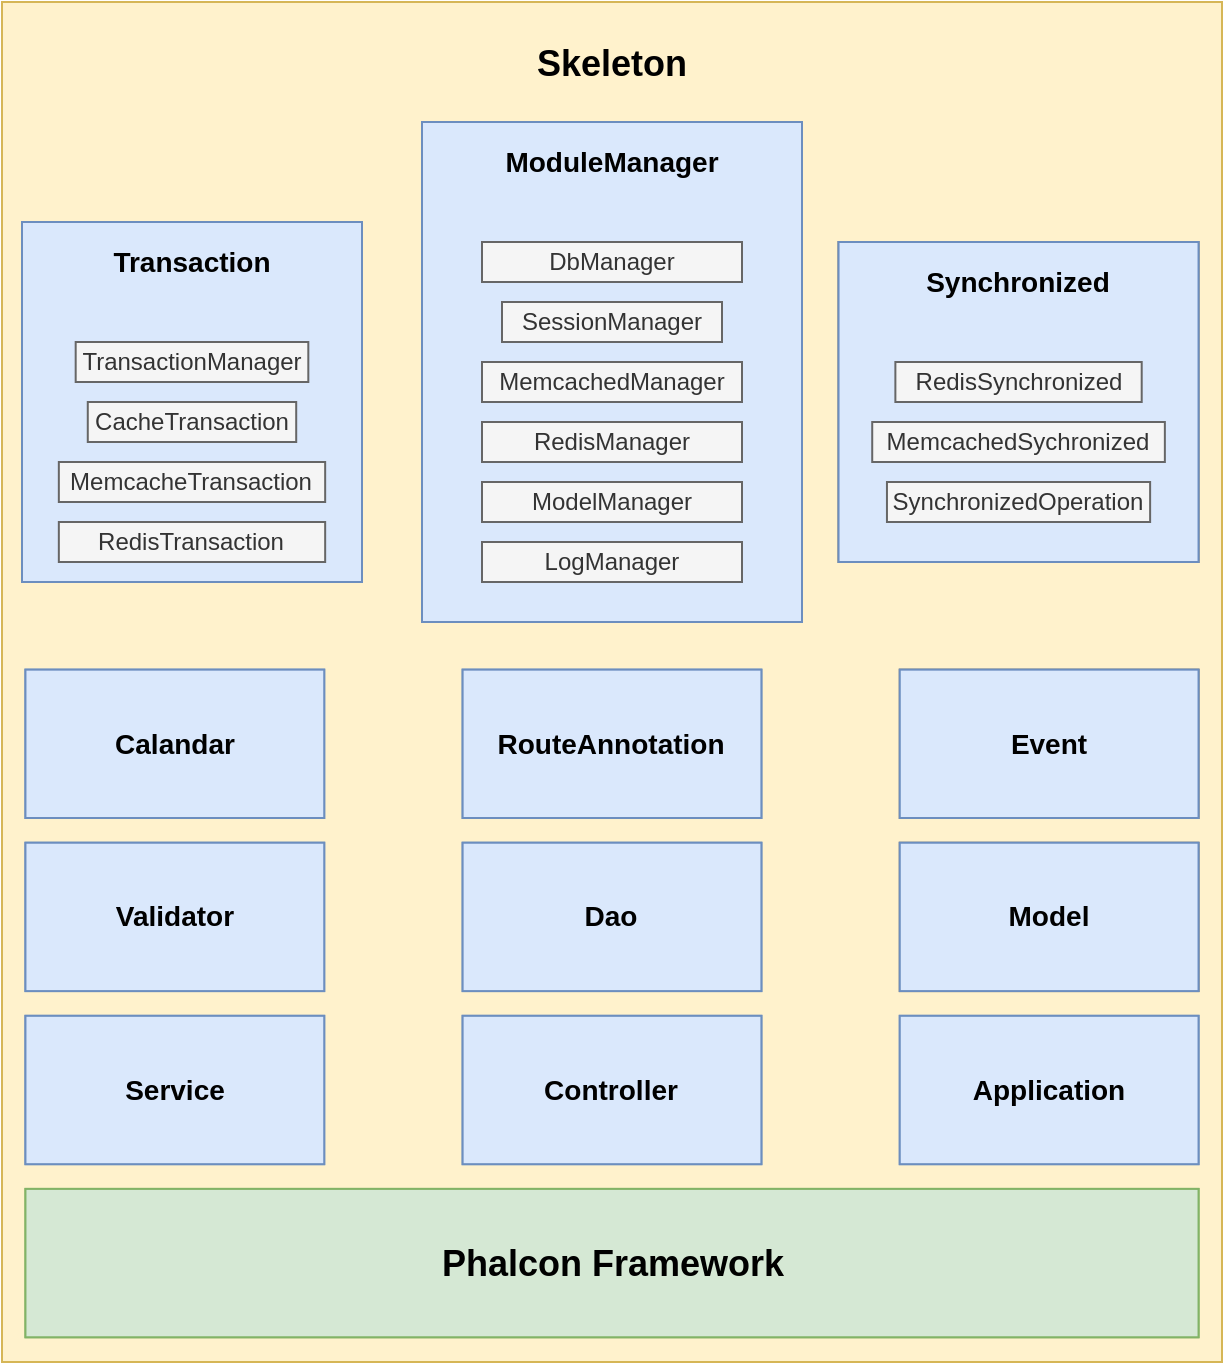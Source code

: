 <mxfile version="12.7.4" type="github">
  <diagram id="fESsGORYJWLkJfKYe1wg" name="Page-1">
    <mxGraphModel dx="700" dy="786" grid="1" gridSize="10" guides="1" tooltips="1" connect="1" arrows="1" fold="1" page="1" pageScale="1" pageWidth="827" pageHeight="1169" math="0" shadow="0">
      <root>
        <mxCell id="0" />
        <mxCell id="1" parent="0" />
        <mxCell id="586JNm73XKSZ_ww5PlsH-11" value="" style="group;fillColor=#dae8fc;strokeColor=#6c8ebf;" vertex="1" connectable="0" parent="1">
          <mxGeometry x="60" y="140" width="450" height="550" as="geometry" />
        </mxCell>
        <mxCell id="586JNm73XKSZ_ww5PlsH-4" value="" style="group;fillColor=#fff2cc;strokeColor=#d6b656;" vertex="1" connectable="0" parent="1">
          <mxGeometry x="10" y="110" width="610.0" height="680" as="geometry" />
        </mxCell>
        <mxCell id="586JNm73XKSZ_ww5PlsH-2" value="" style="rounded=0;whiteSpace=wrap;html=1;fillColor=#fff2cc;strokeColor=#d6b656;" vertex="1" parent="1">
          <mxGeometry x="10" y="110" width="610.0" height="680.0" as="geometry" />
        </mxCell>
        <mxCell id="586JNm73XKSZ_ww5PlsH-3" value="&lt;font style=&quot;font-size: 18px&quot;&gt;&lt;b&gt;Skeleton&lt;/b&gt;&lt;/font&gt;" style="text;html=1;strokeColor=none;fillColor=none;align=center;verticalAlign=middle;whiteSpace=wrap;rounded=0;" vertex="1" parent="1">
          <mxGeometry x="10" y="125.455" width="610.0" height="30.909" as="geometry" />
        </mxCell>
        <mxCell id="586JNm73XKSZ_ww5PlsH-7" value="" style="group;fillColor=#d5e8d4;strokeColor=#82b366;" vertex="1" connectable="0" parent="1">
          <mxGeometry x="21.731" y="703.455" width="586.538" height="74.182" as="geometry" />
        </mxCell>
        <mxCell id="586JNm73XKSZ_ww5PlsH-5" value="" style="rounded=0;whiteSpace=wrap;html=1;fillColor=#d5e8d4;strokeColor=#82b366;" vertex="1" parent="586JNm73XKSZ_ww5PlsH-7">
          <mxGeometry width="586.538" height="74.182" as="geometry" />
        </mxCell>
        <mxCell id="586JNm73XKSZ_ww5PlsH-6" value="&lt;font style=&quot;font-size: 18px&quot;&gt;&lt;b&gt;Phalcon Framework&lt;/b&gt;&lt;/font&gt;" style="text;html=1;strokeColor=none;fillColor=none;align=center;verticalAlign=middle;whiteSpace=wrap;rounded=0;" vertex="1" parent="586JNm73XKSZ_ww5PlsH-7">
          <mxGeometry y="24.727" width="586.538" height="24.727" as="geometry" />
        </mxCell>
        <mxCell id="586JNm73XKSZ_ww5PlsH-14" value="" style="group;fillColor=#dae8fc;strokeColor=#6c8ebf;" vertex="1" connectable="0" parent="1">
          <mxGeometry x="458.882" y="616.909" width="149.388" height="74.182" as="geometry" />
        </mxCell>
        <mxCell id="586JNm73XKSZ_ww5PlsH-12" value="" style="rounded=0;whiteSpace=wrap;html=1;fillColor=#dae8fc;strokeColor=#6c8ebf;" vertex="1" parent="586JNm73XKSZ_ww5PlsH-14">
          <mxGeometry width="149.388" height="74.182" as="geometry" />
        </mxCell>
        <mxCell id="586JNm73XKSZ_ww5PlsH-13" value="&lt;font style=&quot;font-size: 14px&quot;&gt;&lt;b&gt;Application&lt;/b&gt;&lt;/font&gt;" style="text;html=1;strokeColor=none;fillColor=none;align=center;verticalAlign=middle;whiteSpace=wrap;rounded=0;" vertex="1" parent="586JNm73XKSZ_ww5PlsH-14">
          <mxGeometry y="24.727" width="149.388" height="24.727" as="geometry" />
        </mxCell>
        <mxCell id="586JNm73XKSZ_ww5PlsH-64" value="" style="group;fillColor=#dae8fc;strokeColor=#6c8ebf;" vertex="1" connectable="0" parent="1">
          <mxGeometry x="240.311" y="616.909" width="149.388" height="74.182" as="geometry" />
        </mxCell>
        <mxCell id="586JNm73XKSZ_ww5PlsH-65" value="" style="rounded=0;whiteSpace=wrap;html=1;fillColor=#dae8fc;strokeColor=#6c8ebf;" vertex="1" parent="586JNm73XKSZ_ww5PlsH-64">
          <mxGeometry width="149.388" height="74.182" as="geometry" />
        </mxCell>
        <mxCell id="586JNm73XKSZ_ww5PlsH-66" value="&lt;font style=&quot;font-size: 14px&quot;&gt;&lt;b&gt;Controller&lt;/b&gt;&lt;/font&gt;" style="text;html=1;strokeColor=none;fillColor=none;align=center;verticalAlign=middle;whiteSpace=wrap;rounded=0;" vertex="1" parent="586JNm73XKSZ_ww5PlsH-64">
          <mxGeometry y="24.727" width="149.388" height="24.727" as="geometry" />
        </mxCell>
        <mxCell id="586JNm73XKSZ_ww5PlsH-61" value="" style="group;fillColor=#dae8fc;strokeColor=#6c8ebf;" vertex="1" connectable="0" parent="1">
          <mxGeometry x="21.726" y="616.909" width="149.388" height="74.182" as="geometry" />
        </mxCell>
        <mxCell id="586JNm73XKSZ_ww5PlsH-62" value="" style="rounded=0;whiteSpace=wrap;html=1;fillColor=#dae8fc;strokeColor=#6c8ebf;" vertex="1" parent="586JNm73XKSZ_ww5PlsH-61">
          <mxGeometry width="149.388" height="74.182" as="geometry" />
        </mxCell>
        <mxCell id="586JNm73XKSZ_ww5PlsH-63" value="&lt;font style=&quot;font-size: 14px&quot;&gt;&lt;b&gt;Service&lt;/b&gt;&lt;/font&gt;" style="text;html=1;strokeColor=none;fillColor=none;align=center;verticalAlign=middle;whiteSpace=wrap;rounded=0;" vertex="1" parent="586JNm73XKSZ_ww5PlsH-61">
          <mxGeometry y="24.727" width="149.388" height="24.727" as="geometry" />
        </mxCell>
        <mxCell id="586JNm73XKSZ_ww5PlsH-15" value="" style="group;fillColor=#f5f5f5;strokeColor=#666666;fontColor=#333333;" vertex="1" connectable="0" parent="1">
          <mxGeometry x="458.878" y="530.364" width="149.388" height="74.182" as="geometry" />
        </mxCell>
        <mxCell id="586JNm73XKSZ_ww5PlsH-16" value="" style="rounded=0;whiteSpace=wrap;html=1;fillColor=#dae8fc;strokeColor=#6c8ebf;" vertex="1" parent="586JNm73XKSZ_ww5PlsH-15">
          <mxGeometry width="149.388" height="74.182" as="geometry" />
        </mxCell>
        <mxCell id="586JNm73XKSZ_ww5PlsH-17" value="&lt;font style=&quot;font-size: 14px&quot;&gt;&lt;b&gt;Model&lt;/b&gt;&lt;/font&gt;" style="text;html=1;strokeColor=none;fillColor=none;align=center;verticalAlign=middle;whiteSpace=wrap;rounded=0;" vertex="1" parent="586JNm73XKSZ_ww5PlsH-15">
          <mxGeometry y="24.727" width="149.388" height="24.727" as="geometry" />
        </mxCell>
        <mxCell id="586JNm73XKSZ_ww5PlsH-94" value="" style="group;fillColor=#dae8fc;strokeColor=#6c8ebf;" vertex="1" connectable="0" parent="1">
          <mxGeometry x="240.311" y="530.364" width="149.388" height="74.182" as="geometry" />
        </mxCell>
        <mxCell id="586JNm73XKSZ_ww5PlsH-95" value="" style="rounded=0;whiteSpace=wrap;html=1;fillColor=#dae8fc;strokeColor=#6c8ebf;" vertex="1" parent="586JNm73XKSZ_ww5PlsH-94">
          <mxGeometry width="149.388" height="74.182" as="geometry" />
        </mxCell>
        <mxCell id="586JNm73XKSZ_ww5PlsH-96" value="&lt;font style=&quot;font-size: 14px&quot;&gt;&lt;b&gt;Dao&lt;/b&gt;&lt;/font&gt;" style="text;html=1;strokeColor=none;fillColor=none;align=center;verticalAlign=middle;whiteSpace=wrap;rounded=0;" vertex="1" parent="586JNm73XKSZ_ww5PlsH-94">
          <mxGeometry y="24.727" width="149.388" height="24.727" as="geometry" />
        </mxCell>
        <mxCell id="586JNm73XKSZ_ww5PlsH-97" value="" style="group;fillColor=#dae8fc;strokeColor=#6c8ebf;" vertex="1" connectable="0" parent="1">
          <mxGeometry x="21.726" y="530.364" width="149.388" height="74.182" as="geometry" />
        </mxCell>
        <mxCell id="586JNm73XKSZ_ww5PlsH-98" value="" style="rounded=0;whiteSpace=wrap;html=1;fillColor=#dae8fc;strokeColor=#6c8ebf;" vertex="1" parent="586JNm73XKSZ_ww5PlsH-97">
          <mxGeometry width="149.388" height="74.182" as="geometry" />
        </mxCell>
        <mxCell id="586JNm73XKSZ_ww5PlsH-99" value="&lt;font style=&quot;font-size: 14px&quot;&gt;&lt;b&gt;Validator&lt;/b&gt;&lt;/font&gt;" style="text;html=1;strokeColor=none;fillColor=none;align=center;verticalAlign=middle;whiteSpace=wrap;rounded=0;" vertex="1" parent="586JNm73XKSZ_ww5PlsH-97">
          <mxGeometry y="24.727" width="149.388" height="24.727" as="geometry" />
        </mxCell>
        <mxCell id="586JNm73XKSZ_ww5PlsH-104" value="" style="group;fillColor=#f5f5f5;strokeColor=#666666;fontColor=#333333;" vertex="1" connectable="0" parent="1">
          <mxGeometry x="458.878" y="443.818" width="149.388" height="74.182" as="geometry" />
        </mxCell>
        <mxCell id="586JNm73XKSZ_ww5PlsH-105" value="" style="rounded=0;whiteSpace=wrap;html=1;fillColor=#dae8fc;strokeColor=#6c8ebf;" vertex="1" parent="586JNm73XKSZ_ww5PlsH-104">
          <mxGeometry width="149.388" height="74.182" as="geometry" />
        </mxCell>
        <mxCell id="586JNm73XKSZ_ww5PlsH-106" value="&lt;font style=&quot;font-size: 14px&quot;&gt;&lt;b&gt;Event&lt;/b&gt;&lt;/font&gt;" style="text;html=1;strokeColor=none;fillColor=none;align=center;verticalAlign=middle;whiteSpace=wrap;rounded=0;" vertex="1" parent="586JNm73XKSZ_ww5PlsH-104">
          <mxGeometry y="24.727" width="149.388" height="24.727" as="geometry" />
        </mxCell>
        <mxCell id="586JNm73XKSZ_ww5PlsH-107" value="" style="group;fillColor=#dae8fc;strokeColor=#6c8ebf;" vertex="1" connectable="0" parent="1">
          <mxGeometry x="240.311" y="443.818" width="149.388" height="74.182" as="geometry" />
        </mxCell>
        <mxCell id="586JNm73XKSZ_ww5PlsH-108" value="" style="rounded=0;whiteSpace=wrap;html=1;fillColor=#dae8fc;strokeColor=#6c8ebf;" vertex="1" parent="586JNm73XKSZ_ww5PlsH-107">
          <mxGeometry width="149.388" height="74.182" as="geometry" />
        </mxCell>
        <mxCell id="586JNm73XKSZ_ww5PlsH-109" value="&lt;font style=&quot;font-size: 14px&quot;&gt;&lt;b&gt;RouteAnnotation&lt;/b&gt;&lt;/font&gt;" style="text;html=1;strokeColor=none;fillColor=none;align=center;verticalAlign=middle;whiteSpace=wrap;rounded=0;" vertex="1" parent="586JNm73XKSZ_ww5PlsH-107">
          <mxGeometry y="24.727" width="149.388" height="24.727" as="geometry" />
        </mxCell>
        <mxCell id="586JNm73XKSZ_ww5PlsH-110" value="" style="group;fillColor=#dae8fc;strokeColor=#6c8ebf;" vertex="1" connectable="0" parent="1">
          <mxGeometry x="21.726" y="443.818" width="149.388" height="74.182" as="geometry" />
        </mxCell>
        <mxCell id="586JNm73XKSZ_ww5PlsH-111" value="" style="rounded=0;whiteSpace=wrap;html=1;fillColor=#dae8fc;strokeColor=#6c8ebf;" vertex="1" parent="586JNm73XKSZ_ww5PlsH-110">
          <mxGeometry width="149.388" height="74.182" as="geometry" />
        </mxCell>
        <mxCell id="586JNm73XKSZ_ww5PlsH-112" value="&lt;font style=&quot;font-size: 14px&quot;&gt;&lt;b&gt;Calandar&lt;/b&gt;&lt;/font&gt;" style="text;html=1;strokeColor=none;fillColor=none;align=center;verticalAlign=middle;whiteSpace=wrap;rounded=0;" vertex="1" parent="586JNm73XKSZ_ww5PlsH-110">
          <mxGeometry y="24.727" width="149.388" height="24.727" as="geometry" />
        </mxCell>
        <mxCell id="586JNm73XKSZ_ww5PlsH-52" value="" style="group;fillColor=#f5f5f5;strokeColor=#666666;fontColor=#333333;" vertex="1" connectable="0" parent="1">
          <mxGeometry x="220" y="170" width="190" height="250" as="geometry" />
        </mxCell>
        <mxCell id="586JNm73XKSZ_ww5PlsH-53" value="" style="rounded=0;whiteSpace=wrap;html=1;fillColor=#dae8fc;strokeColor=#6c8ebf;" vertex="1" parent="586JNm73XKSZ_ww5PlsH-52">
          <mxGeometry width="190" height="250.0" as="geometry" />
        </mxCell>
        <mxCell id="586JNm73XKSZ_ww5PlsH-54" value="&lt;span style=&quot;font-size: 14px&quot;&gt;&lt;b&gt;ModuleManager&lt;/b&gt;&lt;/span&gt;" style="text;html=1;strokeColor=none;fillColor=none;align=center;verticalAlign=middle;whiteSpace=wrap;rounded=0;" vertex="1" parent="586JNm73XKSZ_ww5PlsH-52">
          <mxGeometry y="10" width="190" height="20" as="geometry" />
        </mxCell>
        <mxCell id="586JNm73XKSZ_ww5PlsH-55" value="SessionManager" style="text;html=1;align=center;verticalAlign=middle;whiteSpace=wrap;rounded=0;fillColor=#f5f5f5;strokeColor=#666666;fontColor=#333333;" vertex="1" parent="586JNm73XKSZ_ww5PlsH-52">
          <mxGeometry x="40" y="90" width="110" height="20" as="geometry" />
        </mxCell>
        <mxCell id="586JNm73XKSZ_ww5PlsH-56" value="MemcachedManager" style="text;html=1;align=center;verticalAlign=middle;whiteSpace=wrap;rounded=0;fillColor=#f5f5f5;strokeColor=#666666;fontColor=#333333;" vertex="1" parent="586JNm73XKSZ_ww5PlsH-52">
          <mxGeometry x="30" y="120" width="130" height="20" as="geometry" />
        </mxCell>
        <mxCell id="586JNm73XKSZ_ww5PlsH-57" value="DbManager" style="text;html=1;align=center;verticalAlign=middle;whiteSpace=wrap;rounded=0;fillColor=#f5f5f5;strokeColor=#666666;fontColor=#333333;" vertex="1" parent="586JNm73XKSZ_ww5PlsH-52">
          <mxGeometry x="30" y="60" width="130" height="20" as="geometry" />
        </mxCell>
        <mxCell id="586JNm73XKSZ_ww5PlsH-58" value="RedisManager" style="text;html=1;align=center;verticalAlign=middle;whiteSpace=wrap;rounded=0;fillColor=#f5f5f5;strokeColor=#666666;fontColor=#333333;" vertex="1" parent="586JNm73XKSZ_ww5PlsH-52">
          <mxGeometry x="30" y="150" width="130" height="20" as="geometry" />
        </mxCell>
        <mxCell id="586JNm73XKSZ_ww5PlsH-59" value="ModelManager" style="text;html=1;align=center;verticalAlign=middle;whiteSpace=wrap;rounded=0;fillColor=#f5f5f5;strokeColor=#666666;fontColor=#333333;" vertex="1" parent="586JNm73XKSZ_ww5PlsH-52">
          <mxGeometry x="30" y="180" width="130" height="20" as="geometry" />
        </mxCell>
        <mxCell id="586JNm73XKSZ_ww5PlsH-60" value="LogManager" style="text;html=1;align=center;verticalAlign=middle;whiteSpace=wrap;rounded=0;fillColor=#f5f5f5;strokeColor=#666666;fontColor=#333333;" vertex="1" parent="586JNm73XKSZ_ww5PlsH-52">
          <mxGeometry x="30" y="210" width="130" height="20" as="geometry" />
        </mxCell>
        <mxCell id="586JNm73XKSZ_ww5PlsH-44" value="" style="group;fillColor=#f5f5f5;strokeColor=#666666;fontColor=#333333;" vertex="1" connectable="0" parent="1">
          <mxGeometry x="20" y="220" width="170" height="180" as="geometry" />
        </mxCell>
        <mxCell id="586JNm73XKSZ_ww5PlsH-35" value="" style="rounded=0;whiteSpace=wrap;html=1;fillColor=#dae8fc;strokeColor=#6c8ebf;" vertex="1" parent="586JNm73XKSZ_ww5PlsH-44">
          <mxGeometry width="170" height="180" as="geometry" />
        </mxCell>
        <mxCell id="586JNm73XKSZ_ww5PlsH-36" value="&lt;font style=&quot;font-size: 14px&quot;&gt;&lt;b&gt;Transaction&lt;/b&gt;&lt;/font&gt;" style="text;html=1;strokeColor=none;fillColor=none;align=center;verticalAlign=middle;whiteSpace=wrap;rounded=0;" vertex="1" parent="586JNm73XKSZ_ww5PlsH-44">
          <mxGeometry y="10" width="170" height="20" as="geometry" />
        </mxCell>
        <mxCell id="586JNm73XKSZ_ww5PlsH-45" value="CacheTransaction" style="text;html=1;align=center;verticalAlign=middle;whiteSpace=wrap;rounded=0;fillColor=#f5f5f5;strokeColor=#666666;fontColor=#333333;" vertex="1" parent="586JNm73XKSZ_ww5PlsH-44">
          <mxGeometry x="32.89" y="90" width="104.21" height="20" as="geometry" />
        </mxCell>
        <mxCell id="586JNm73XKSZ_ww5PlsH-46" value="MemcacheTransaction" style="text;html=1;align=center;verticalAlign=middle;whiteSpace=wrap;rounded=0;fillColor=#f5f5f5;strokeColor=#666666;fontColor=#333333;" vertex="1" parent="586JNm73XKSZ_ww5PlsH-44">
          <mxGeometry x="18.42" y="120" width="133.16" height="20" as="geometry" />
        </mxCell>
        <mxCell id="586JNm73XKSZ_ww5PlsH-47" value="TransactionManager" style="text;html=1;align=center;verticalAlign=middle;whiteSpace=wrap;rounded=0;fillColor=#f5f5f5;strokeColor=#666666;fontColor=#333333;" vertex="1" parent="586JNm73XKSZ_ww5PlsH-44">
          <mxGeometry x="26.842" y="60" width="116.316" height="20" as="geometry" />
        </mxCell>
        <mxCell id="586JNm73XKSZ_ww5PlsH-115" value="RedisTransaction" style="text;html=1;align=center;verticalAlign=middle;whiteSpace=wrap;rounded=0;fillColor=#f5f5f5;strokeColor=#666666;fontColor=#333333;" vertex="1" parent="586JNm73XKSZ_ww5PlsH-44">
          <mxGeometry x="18.42" y="150" width="133.16" height="20" as="geometry" />
        </mxCell>
        <mxCell id="586JNm73XKSZ_ww5PlsH-113" value="" style="group" vertex="1" connectable="0" parent="1">
          <mxGeometry x="428.27" y="230" width="180" height="160" as="geometry" />
        </mxCell>
        <mxCell id="586JNm73XKSZ_ww5PlsH-77" value="" style="group;fillColor=#f5f5f5;strokeColor=#666666;fontColor=#333333;" vertex="1" connectable="0" parent="586JNm73XKSZ_ww5PlsH-113">
          <mxGeometry width="180" height="160" as="geometry" />
        </mxCell>
        <mxCell id="586JNm73XKSZ_ww5PlsH-78" value="" style="rounded=0;whiteSpace=wrap;html=1;fillColor=#dae8fc;strokeColor=#6c8ebf;" vertex="1" parent="586JNm73XKSZ_ww5PlsH-113">
          <mxGeometry width="180" height="160" as="geometry" />
        </mxCell>
        <mxCell id="586JNm73XKSZ_ww5PlsH-79" value="&lt;span style=&quot;font-size: 14px&quot;&gt;&lt;b&gt;Synchronized&lt;/b&gt;&lt;/span&gt;" style="text;html=1;strokeColor=none;fillColor=none;align=center;verticalAlign=middle;whiteSpace=wrap;rounded=0;" vertex="1" parent="586JNm73XKSZ_ww5PlsH-113">
          <mxGeometry y="10" width="180" height="20" as="geometry" />
        </mxCell>
        <mxCell id="586JNm73XKSZ_ww5PlsH-80" value="MemcachedSychronized" style="text;html=1;align=center;verticalAlign=middle;whiteSpace=wrap;rounded=0;fillColor=#f5f5f5;strokeColor=#666666;fontColor=#333333;" vertex="1" parent="586JNm73XKSZ_ww5PlsH-113">
          <mxGeometry x="16.84" y="90" width="146.32" height="20" as="geometry" />
        </mxCell>
        <mxCell id="586JNm73XKSZ_ww5PlsH-81" value="SynchronizedOperation" style="text;html=1;align=center;verticalAlign=middle;whiteSpace=wrap;rounded=0;fillColor=#f5f5f5;strokeColor=#666666;fontColor=#333333;" vertex="1" parent="586JNm73XKSZ_ww5PlsH-113">
          <mxGeometry x="24.21" y="120" width="131.58" height="20" as="geometry" />
        </mxCell>
        <mxCell id="586JNm73XKSZ_ww5PlsH-82" value="RedisSynchronized" style="text;html=1;align=center;verticalAlign=middle;whiteSpace=wrap;rounded=0;fillColor=#f5f5f5;strokeColor=#666666;fontColor=#333333;" vertex="1" parent="586JNm73XKSZ_ww5PlsH-113">
          <mxGeometry x="28.421" y="60" width="123.158" height="20" as="geometry" />
        </mxCell>
      </root>
    </mxGraphModel>
  </diagram>
</mxfile>
